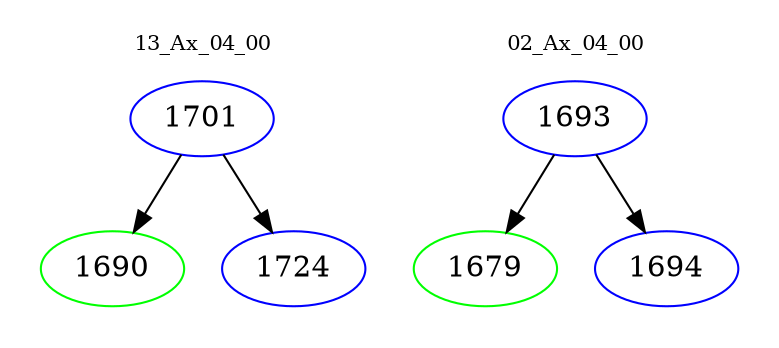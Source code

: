 digraph{
subgraph cluster_0 {
color = white
label = "13_Ax_04_00";
fontsize=10;
T0_1701 [label="1701", color="blue"]
T0_1701 -> T0_1690 [color="black"]
T0_1690 [label="1690", color="green"]
T0_1701 -> T0_1724 [color="black"]
T0_1724 [label="1724", color="blue"]
}
subgraph cluster_1 {
color = white
label = "02_Ax_04_00";
fontsize=10;
T1_1693 [label="1693", color="blue"]
T1_1693 -> T1_1679 [color="black"]
T1_1679 [label="1679", color="green"]
T1_1693 -> T1_1694 [color="black"]
T1_1694 [label="1694", color="blue"]
}
}
